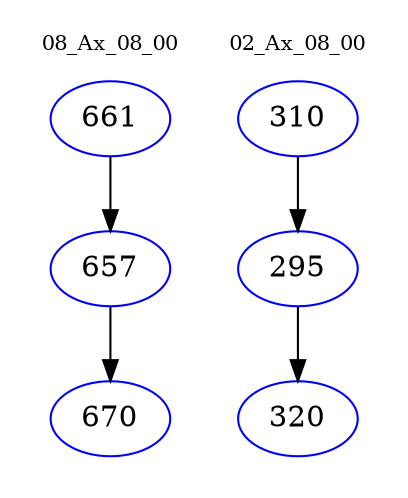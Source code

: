 digraph{
subgraph cluster_0 {
color = white
label = "08_Ax_08_00";
fontsize=10;
T0_661 [label="661", color="blue"]
T0_661 -> T0_657 [color="black"]
T0_657 [label="657", color="blue"]
T0_657 -> T0_670 [color="black"]
T0_670 [label="670", color="blue"]
}
subgraph cluster_1 {
color = white
label = "02_Ax_08_00";
fontsize=10;
T1_310 [label="310", color="blue"]
T1_310 -> T1_295 [color="black"]
T1_295 [label="295", color="blue"]
T1_295 -> T1_320 [color="black"]
T1_320 [label="320", color="blue"]
}
}
